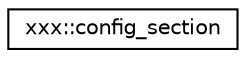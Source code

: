 digraph "Graphical Class Hierarchy"
{
  edge [fontname="Helvetica",fontsize="10",labelfontname="Helvetica",labelfontsize="10"];
  node [fontname="Helvetica",fontsize="10",shape=record];
  rankdir="LR";
  Node0 [label="xxx::config_section",height=0.2,width=0.4,color="black", fillcolor="white", style="filled",URL="$classxxx_1_1config__section.html"];
}
